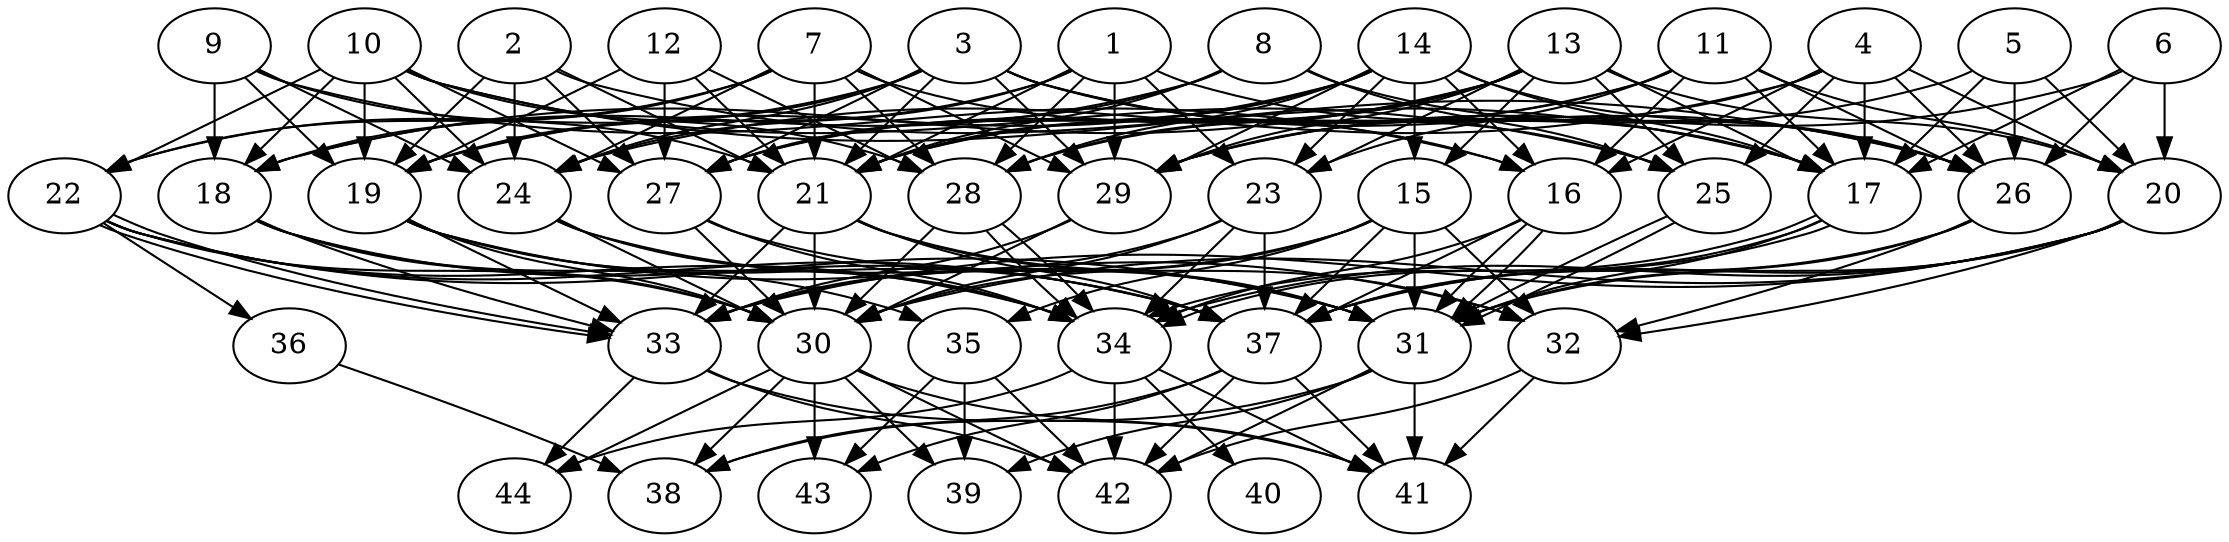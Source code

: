 // DAG (tier=3-complex, mode=compute, n=44, ccr=0.478, fat=0.714, density=0.783, regular=0.210, jump=0.236, mindata=1048576, maxdata=16777216)
// DAG automatically generated by daggen at Sun Aug 24 16:33:34 2025
// /home/ermia/Project/Environments/daggen/bin/daggen --dot --ccr 0.478 --fat 0.714 --regular 0.210 --density 0.783 --jump 0.236 --mindata 1048576 --maxdata 16777216 -n 44 
digraph G {
  1 [size="425681154055500608", alpha="0.09", expect_size="212840577027750304"]
  1 -> 17 [size ="322770223235072"]
  1 -> 19 [size ="322770223235072"]
  1 -> 21 [size ="322770223235072"]
  1 -> 23 [size ="322770223235072"]
  1 -> 24 [size ="322770223235072"]
  1 -> 28 [size ="322770223235072"]
  1 -> 29 [size ="322770223235072"]
  2 [size="3319381834801556992", alpha="0.15", expect_size="1659690917400778496"]
  2 -> 17 [size ="1885172555317248"]
  2 -> 19 [size ="1885172555317248"]
  2 -> 21 [size ="1885172555317248"]
  2 -> 24 [size ="1885172555317248"]
  2 -> 27 [size ="1885172555317248"]
  3 [size="42570261031051432", alpha="0.08", expect_size="21285130515525716"]
  3 -> 17 [size ="1172587551916032"]
  3 -> 19 [size ="1172587551916032"]
  3 -> 21 [size ="1172587551916032"]
  3 -> 22 [size ="1172587551916032"]
  3 -> 24 [size ="1172587551916032"]
  3 -> 25 [size ="1172587551916032"]
  3 -> 26 [size ="1172587551916032"]
  3 -> 27 [size ="1172587551916032"]
  3 -> 29 [size ="1172587551916032"]
  4 [size="18351933377649668", alpha="0.07", expect_size="9175966688824834"]
  4 -> 16 [size ="12877528301568"]
  4 -> 17 [size ="12877528301568"]
  4 -> 20 [size ="12877528301568"]
  4 -> 24 [size ="12877528301568"]
  4 -> 25 [size ="12877528301568"]
  4 -> 26 [size ="12877528301568"]
  4 -> 29 [size ="12877528301568"]
  5 [size="236950512660033568768", alpha="0.02", expect_size="118475256330016784384"]
  5 -> 17 [size ="306333920264192"]
  5 -> 20 [size ="306333920264192"]
  5 -> 26 [size ="306333920264192"]
  5 -> 29 [size ="306333920264192"]
  6 [size="492685594232962940928", alpha="0.06", expect_size="246342797116481470464"]
  6 -> 17 [size ="499041385316352"]
  6 -> 20 [size ="499041385316352"]
  6 -> 26 [size ="499041385316352"]
  6 -> 29 [size ="499041385316352"]
  7 [size="17125137398990502", alpha="0.05", expect_size="8562568699495251"]
  7 -> 16 [size ="1238551136043008"]
  7 -> 18 [size ="1238551136043008"]
  7 -> 21 [size ="1238551136043008"]
  7 -> 22 [size ="1238551136043008"]
  7 -> 24 [size ="1238551136043008"]
  7 -> 28 [size ="1238551136043008"]
  7 -> 29 [size ="1238551136043008"]
  8 [size="64332724079304448", alpha="0.20", expect_size="32166362039652224"]
  8 -> 18 [size ="1036169215213568"]
  8 -> 21 [size ="1036169215213568"]
  8 -> 25 [size ="1036169215213568"]
  8 -> 26 [size ="1036169215213568"]
  8 -> 27 [size ="1036169215213568"]
  9 [size="647095207360294272", alpha="0.05", expect_size="323547603680147136"]
  9 -> 16 [size ="333789960077312"]
  9 -> 18 [size ="333789960077312"]
  9 -> 19 [size ="333789960077312"]
  9 -> 21 [size ="333789960077312"]
  9 -> 24 [size ="333789960077312"]
  10 [size="2594271575087160", alpha="0.17", expect_size="1297135787543580"]
  10 -> 18 [size ="82866436308992"]
  10 -> 19 [size ="82866436308992"]
  10 -> 22 [size ="82866436308992"]
  10 -> 24 [size ="82866436308992"]
  10 -> 25 [size ="82866436308992"]
  10 -> 26 [size ="82866436308992"]
  10 -> 27 [size ="82866436308992"]
  10 -> 28 [size ="82866436308992"]
  11 [size="3755910065257709568000", alpha="0.19", expect_size="1877955032628854784000"]
  11 -> 16 [size ="1933007074099200"]
  11 -> 17 [size ="1933007074099200"]
  11 -> 20 [size ="1933007074099200"]
  11 -> 21 [size ="1933007074099200"]
  11 -> 23 [size ="1933007074099200"]
  11 -> 26 [size ="1933007074099200"]
  11 -> 28 [size ="1933007074099200"]
  12 [size="240381200940903", alpha="0.07", expect_size="120190600470451"]
  12 -> 19 [size ="11248821338112"]
  12 -> 21 [size ="11248821338112"]
  12 -> 27 [size ="11248821338112"]
  12 -> 28 [size ="11248821338112"]
  13 [size="36942258432266160", alpha="0.05", expect_size="18471129216133080"]
  13 -> 15 [size ="1573308805939200"]
  13 -> 17 [size ="1573308805939200"]
  13 -> 18 [size ="1573308805939200"]
  13 -> 20 [size ="1573308805939200"]
  13 -> 21 [size ="1573308805939200"]
  13 -> 23 [size ="1573308805939200"]
  13 -> 25 [size ="1573308805939200"]
  13 -> 27 [size ="1573308805939200"]
  13 -> 28 [size ="1573308805939200"]
  13 -> 29 [size ="1573308805939200"]
  14 [size="61090081561360000", alpha="0.09", expect_size="30545040780680000"]
  14 -> 15 [size ="1253477615403008"]
  14 -> 16 [size ="1253477615403008"]
  14 -> 17 [size ="1253477615403008"]
  14 -> 19 [size ="1253477615403008"]
  14 -> 21 [size ="1253477615403008"]
  14 -> 23 [size ="1253477615403008"]
  14 -> 26 [size ="1253477615403008"]
  14 -> 27 [size ="1253477615403008"]
  14 -> 28 [size ="1253477615403008"]
  14 -> 29 [size ="1253477615403008"]
  15 [size="1899260449140499712", alpha="0.10", expect_size="949630224570249856"]
  15 -> 30 [size ="1596369089331200"]
  15 -> 31 [size ="1596369089331200"]
  15 -> 32 [size ="1596369089331200"]
  15 -> 33 [size ="1596369089331200"]
  15 -> 35 [size ="1596369089331200"]
  15 -> 37 [size ="1596369089331200"]
  16 [size="354988683531170368", alpha="0.12", expect_size="177494341765585184"]
  16 -> 31 [size ="224565351415808"]
  16 -> 31 [size ="224565351415808"]
  16 -> 34 [size ="224565351415808"]
  16 -> 37 [size ="224565351415808"]
  17 [size="21918900489906290688", alpha="0.05", expect_size="10959450244953145344"]
  17 -> 31 [size ="62656937459712"]
  17 -> 34 [size ="62656937459712"]
  17 -> 34 [size ="62656937459712"]
  17 -> 37 [size ="62656937459712"]
  18 [size="885945109513553664", alpha="0.05", expect_size="442972554756776832"]
  18 -> 30 [size ="345963675779072"]
  18 -> 33 [size ="345963675779072"]
  18 -> 35 [size ="345963675779072"]
  18 -> 37 [size ="345963675779072"]
  19 [size="496491229628174592", alpha="0.08", expect_size="248245614814087296"]
  19 -> 30 [size ="413865196126208"]
  19 -> 32 [size ="413865196126208"]
  19 -> 33 [size ="413865196126208"]
  19 -> 34 [size ="413865196126208"]
  19 -> 37 [size ="413865196126208"]
  20 [size="1298478954044750336", alpha="0.08", expect_size="649239477022375168"]
  20 -> 30 [size ="792379195916288"]
  20 -> 31 [size ="792379195916288"]
  20 -> 32 [size ="792379195916288"]
  20 -> 33 [size ="792379195916288"]
  20 -> 34 [size ="792379195916288"]
  20 -> 37 [size ="792379195916288"]
  21 [size="25735421979842768", alpha="0.10", expect_size="12867710989921384"]
  21 -> 30 [size ="1362176132513792"]
  21 -> 31 [size ="1362176132513792"]
  21 -> 32 [size ="1362176132513792"]
  21 -> 33 [size ="1362176132513792"]
  21 -> 37 [size ="1362176132513792"]
  22 [size="3759622661429264384000", alpha="0.15", expect_size="1879811330714632192000"]
  22 -> 30 [size ="1934280674508800"]
  22 -> 31 [size ="1934280674508800"]
  22 -> 33 [size ="1934280674508800"]
  22 -> 33 [size ="1934280674508800"]
  22 -> 34 [size ="1934280674508800"]
  22 -> 36 [size ="1934280674508800"]
  22 -> 37 [size ="1934280674508800"]
  23 [size="1457526596735876608", alpha="0.16", expect_size="728763298367938304"]
  23 -> 30 [size ="693592330862592"]
  23 -> 33 [size ="693592330862592"]
  23 -> 34 [size ="693592330862592"]
  23 -> 37 [size ="693592330862592"]
  24 [size="43291469237333262336", alpha="0.05", expect_size="21645734618666631168"]
  24 -> 30 [size ="98633596796928"]
  24 -> 31 [size ="98633596796928"]
  24 -> 34 [size ="98633596796928"]
  25 [size="24575172515558896", alpha="0.00", expect_size="12287586257779448"]
  25 -> 31 [size ="1044015415820288"]
  25 -> 31 [size ="1044015415820288"]
  26 [size="36452758901519024128", alpha="0.11", expect_size="18226379450759512064"]
  26 -> 31 [size ="87951568535552"]
  26 -> 32 [size ="87951568535552"]
  26 -> 37 [size ="87951568535552"]
  27 [size="70668113046454960", alpha="0.10", expect_size="35334056523227480"]
  27 -> 30 [size ="1985052422438912"]
  27 -> 31 [size ="1985052422438912"]
  27 -> 34 [size ="1985052422438912"]
  28 [size="4721832370506565632", alpha="0.15", expect_size="2360916185253282816"]
  28 -> 30 [size ="2165506480013312"]
  28 -> 34 [size ="2165506480013312"]
  28 -> 34 [size ="2165506480013312"]
  29 [size="3133918712725350907904", alpha="0.16", expect_size="1566959356362675453952"]
  29 -> 30 [size ="1713227901698048"]
  29 -> 33 [size ="1713227901698048"]
  30 [size="24746765309999712", alpha="0.06", expect_size="12373382654999856"]
  30 -> 38 [size ="1367526176980992"]
  30 -> 39 [size ="1367526176980992"]
  30 -> 41 [size ="1367526176980992"]
  30 -> 42 [size ="1367526176980992"]
  30 -> 43 [size ="1367526176980992"]
  30 -> 44 [size ="1367526176980992"]
  31 [size="2976121225202108465152", alpha="0.00", expect_size="1488060612601054232576"]
  31 -> 38 [size ="1655225106563072"]
  31 -> 39 [size ="1655225106563072"]
  31 -> 41 [size ="1655225106563072"]
  31 -> 42 [size ="1655225106563072"]
  32 [size="1069433199807254016", alpha="0.03", expect_size="534716599903627008"]
  32 -> 41 [size ="647695907684352"]
  32 -> 42 [size ="647695907684352"]
  33 [size="3445035643804230656", alpha="0.18", expect_size="1722517821902115328"]
  33 -> 41 [size ="1394650002751488"]
  33 -> 42 [size ="1394650002751488"]
  33 -> 44 [size ="1394650002751488"]
  34 [size="387724127389576331264", alpha="0.07", expect_size="193862063694788165632"]
  34 -> 40 [size ="425374911561728"]
  34 -> 41 [size ="425374911561728"]
  34 -> 42 [size ="425374911561728"]
  34 -> 44 [size ="425374911561728"]
  35 [size="4127537879356276736000", alpha="0.19", expect_size="2063768939678138368000"]
  35 -> 39 [size ="2058499181772800"]
  35 -> 42 [size ="2058499181772800"]
  35 -> 43 [size ="2058499181772800"]
  36 [size="7055262909001105408", alpha="0.18", expect_size="3527631454500552704"]
  36 -> 38 [size ="29428318994432"]
  37 [size="585113306224601472", alpha="0.01", expect_size="292556653112300736"]
  37 -> 38 [size ="222314083909632"]
  37 -> 41 [size ="222314083909632"]
  37 -> 42 [size ="222314083909632"]
  37 -> 43 [size ="222314083909632"]
  38 [size="14899139358593384448", alpha="0.19", expect_size="7449569679296692224"]
  39 [size="3003536052108394496", alpha="0.11", expect_size="1501768026054197248"]
  40 [size="3557607419405651673088", alpha="0.14", expect_size="1778803709702825836544"]
  41 [size="1379076957873897472", alpha="0.08", expect_size="689538478936948736"]
  42 [size="149884025464351520", alpha="0.06", expect_size="74942012732175760"]
  43 [size="480711127597056000000", alpha="0.10", expect_size="240355563798528000000"]
  44 [size="177477040476811952128", alpha="0.11", expect_size="88738520238405976064"]
}